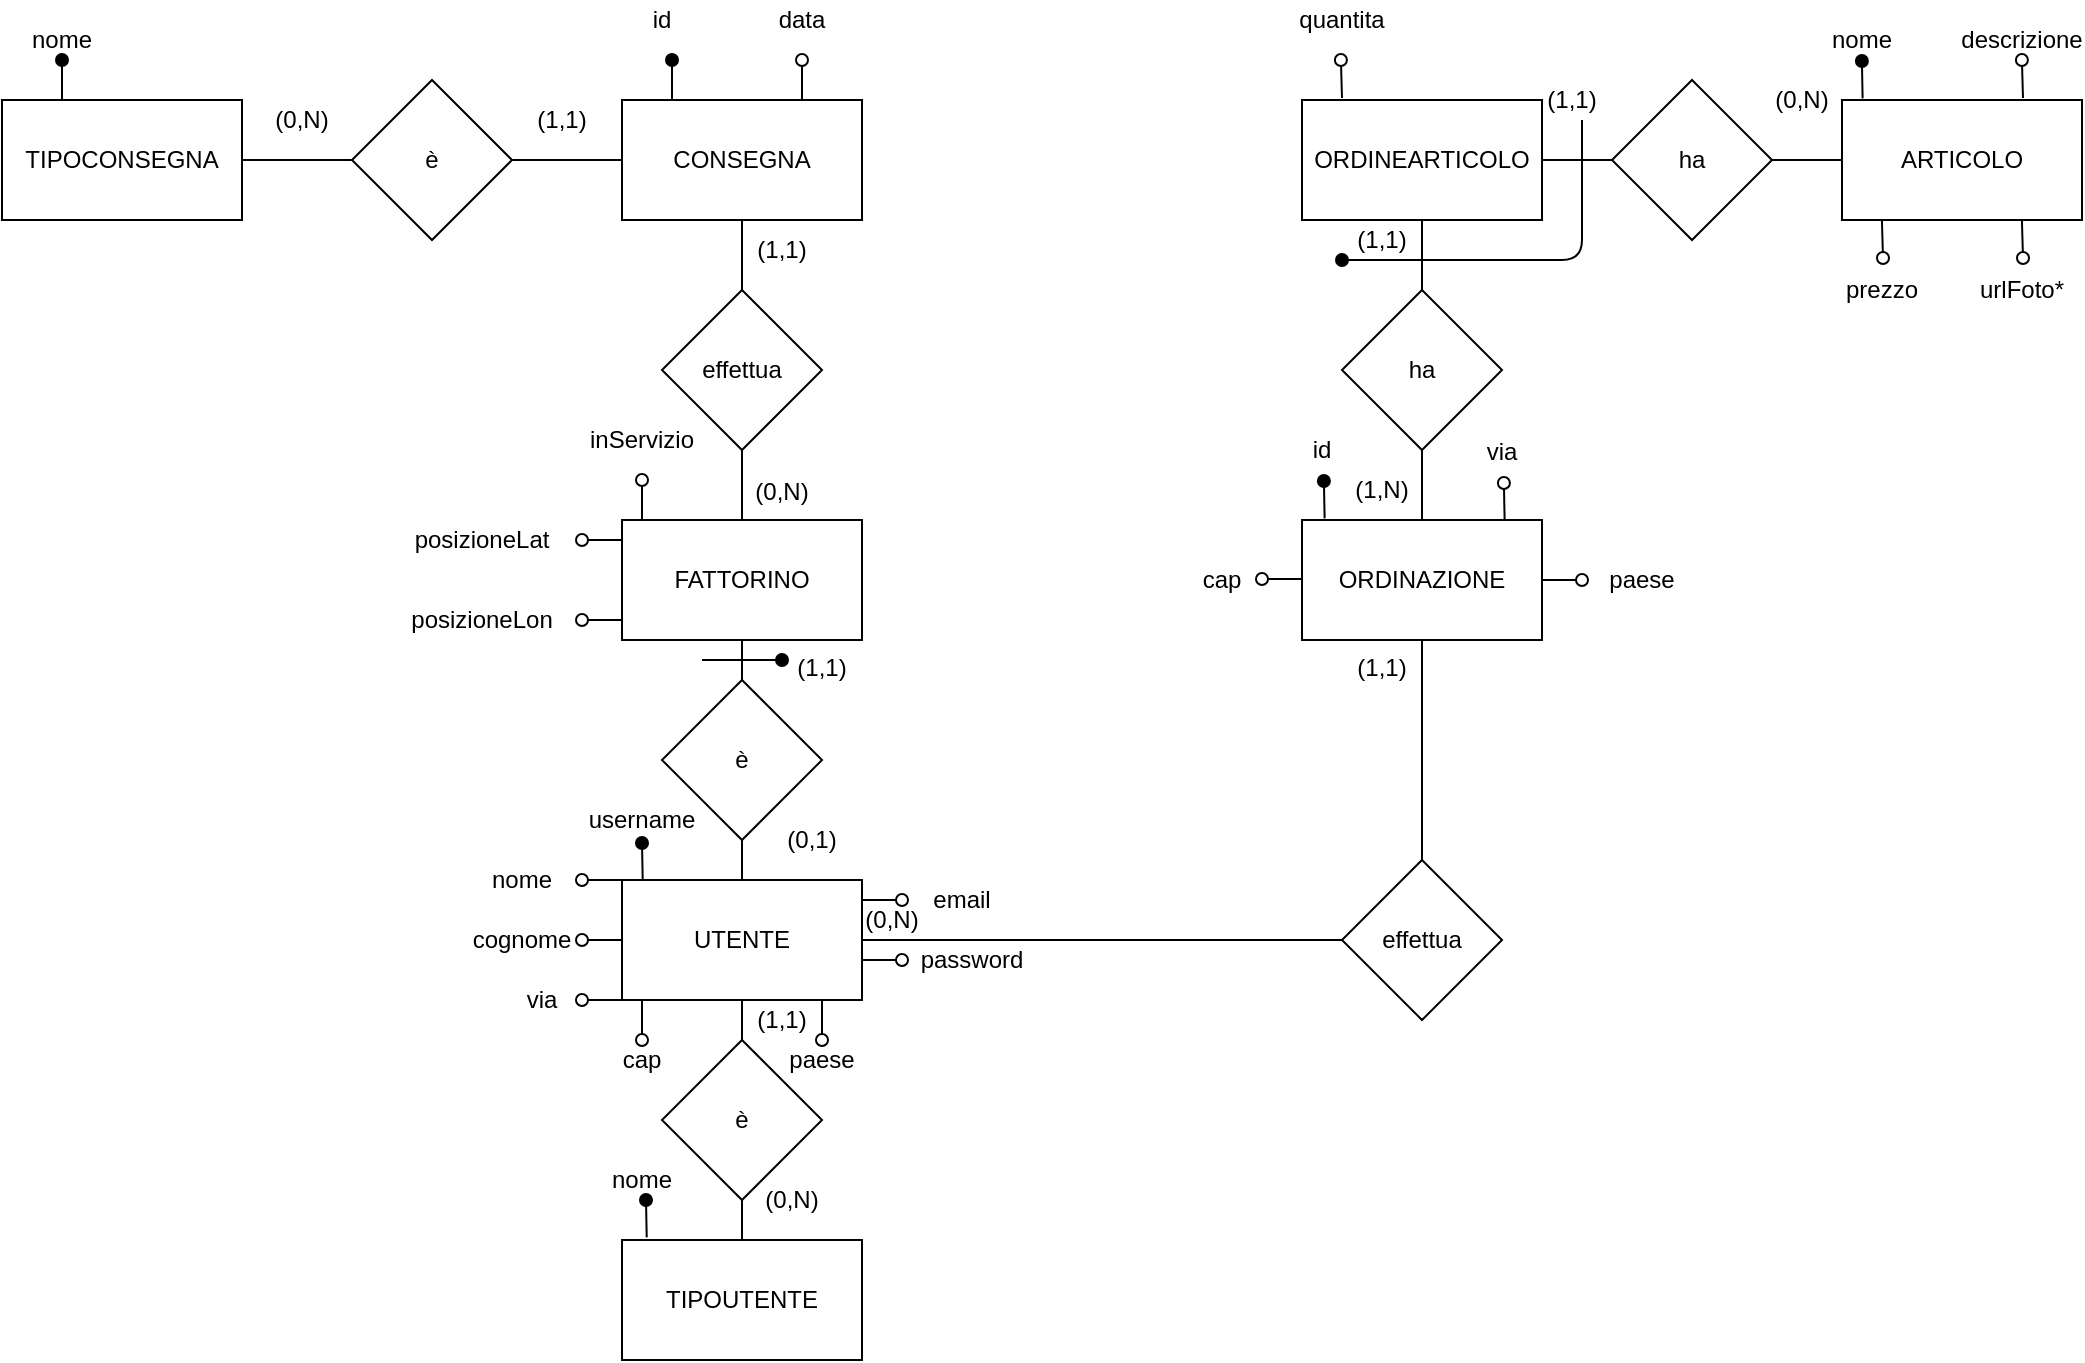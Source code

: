 <mxfile pages="1" version="11.2.8" type="device"><diagram id="e8JV9SumZmlisa8BqtZG" name="Page-1"><mxGraphModel dx="1051" dy="701" grid="0" gridSize="10" guides="1" tooltips="1" connect="1" arrows="1" fold="1" page="1" pageScale="1" pageWidth="1169" pageHeight="827" math="0" shadow="0"><root><mxCell id="0"/><mxCell id="1" parent="0"/><mxCell id="w5xRA0cr135hi8hFce6X-33" value="" style="edgeStyle=orthogonalEdgeStyle;rounded=0;orthogonalLoop=1;jettySize=auto;html=1;endArrow=none;endFill=0;" parent="1" source="w5xRA0cr135hi8hFce6X-1" target="w5xRA0cr135hi8hFce6X-10" edge="1"><mxGeometry relative="1" as="geometry"/></mxCell><mxCell id="w5xRA0cr135hi8hFce6X-1" value="FATTORINO" style="rounded=0;whiteSpace=wrap;html=1;" parent="1" vertex="1"><mxGeometry x="390" y="340" width="120" height="60" as="geometry"/></mxCell><mxCell id="w5xRA0cr135hi8hFce6X-25" value="" style="edgeStyle=orthogonalEdgeStyle;rounded=0;orthogonalLoop=1;jettySize=auto;html=1;endArrow=none;endFill=0;" parent="1" source="w5xRA0cr135hi8hFce6X-2" target="w5xRA0cr135hi8hFce6X-9" edge="1"><mxGeometry relative="1" as="geometry"/></mxCell><mxCell id="w5xRA0cr135hi8hFce6X-2" value="UTENTE" style="rounded=0;whiteSpace=wrap;html=1;" parent="1" vertex="1"><mxGeometry x="390" y="520" width="120" height="60" as="geometry"/></mxCell><mxCell id="w5xRA0cr135hi8hFce6X-26" value="" style="edgeStyle=orthogonalEdgeStyle;rounded=0;orthogonalLoop=1;jettySize=auto;html=1;endArrow=none;endFill=0;" parent="1" source="w5xRA0cr135hi8hFce6X-3" target="w5xRA0cr135hi8hFce6X-9" edge="1"><mxGeometry relative="1" as="geometry"/></mxCell><mxCell id="w5xRA0cr135hi8hFce6X-3" value="TIPOUTENTE" style="rounded=0;whiteSpace=wrap;html=1;" parent="1" vertex="1"><mxGeometry x="390" y="700" width="120" height="60" as="geometry"/></mxCell><mxCell id="w5xRA0cr135hi8hFce6X-34" value="" style="edgeStyle=orthogonalEdgeStyle;rounded=0;orthogonalLoop=1;jettySize=auto;html=1;endArrow=none;endFill=0;" parent="1" source="w5xRA0cr135hi8hFce6X-4" target="w5xRA0cr135hi8hFce6X-10" edge="1"><mxGeometry relative="1" as="geometry"/></mxCell><mxCell id="w5xRA0cr135hi8hFce6X-35" value="" style="edgeStyle=orthogonalEdgeStyle;rounded=0;orthogonalLoop=1;jettySize=auto;html=1;endArrow=none;endFill=0;" parent="1" source="w5xRA0cr135hi8hFce6X-4" target="w5xRA0cr135hi8hFce6X-14" edge="1"><mxGeometry relative="1" as="geometry"/></mxCell><mxCell id="w5xRA0cr135hi8hFce6X-4" value="CONSEGNA" style="rounded=0;whiteSpace=wrap;html=1;" parent="1" vertex="1"><mxGeometry x="390" y="130" width="120" height="60" as="geometry"/></mxCell><mxCell id="w5xRA0cr135hi8hFce6X-36" value="" style="edgeStyle=orthogonalEdgeStyle;rounded=0;orthogonalLoop=1;jettySize=auto;html=1;endArrow=none;endFill=0;" parent="1" source="w5xRA0cr135hi8hFce6X-5" target="w5xRA0cr135hi8hFce6X-14" edge="1"><mxGeometry relative="1" as="geometry"/></mxCell><mxCell id="w5xRA0cr135hi8hFce6X-5" value="TIPOCONSEGNA" style="rounded=0;whiteSpace=wrap;html=1;" parent="1" vertex="1"><mxGeometry x="80" y="130" width="120" height="60" as="geometry"/></mxCell><mxCell id="w5xRA0cr135hi8hFce6X-28" value="" style="edgeStyle=orthogonalEdgeStyle;rounded=0;orthogonalLoop=1;jettySize=auto;html=1;endArrow=none;endFill=0;" parent="1" source="w5xRA0cr135hi8hFce6X-6" target="w5xRA0cr135hi8hFce6X-12" edge="1"><mxGeometry relative="1" as="geometry"/></mxCell><mxCell id="w5xRA0cr135hi8hFce6X-29" value="" style="edgeStyle=orthogonalEdgeStyle;rounded=0;orthogonalLoop=1;jettySize=auto;html=1;endArrow=none;endFill=0;" parent="1" source="w5xRA0cr135hi8hFce6X-6" target="w5xRA0cr135hi8hFce6X-16" edge="1"><mxGeometry relative="1" as="geometry"/></mxCell><mxCell id="w5xRA0cr135hi8hFce6X-6" value="ORDINAZIONE" style="rounded=0;whiteSpace=wrap;html=1;" parent="1" vertex="1"><mxGeometry x="730" y="340" width="120" height="60" as="geometry"/></mxCell><mxCell id="w5xRA0cr135hi8hFce6X-30" value="" style="edgeStyle=orthogonalEdgeStyle;rounded=0;orthogonalLoop=1;jettySize=auto;html=1;endArrow=none;endFill=0;" parent="1" source="w5xRA0cr135hi8hFce6X-7" target="w5xRA0cr135hi8hFce6X-16" edge="1"><mxGeometry relative="1" as="geometry"/></mxCell><mxCell id="w5xRA0cr135hi8hFce6X-31" value="" style="edgeStyle=orthogonalEdgeStyle;rounded=0;orthogonalLoop=1;jettySize=auto;html=1;endArrow=none;endFill=0;" parent="1" source="w5xRA0cr135hi8hFce6X-7" target="w5xRA0cr135hi8hFce6X-11" edge="1"><mxGeometry relative="1" as="geometry"/></mxCell><mxCell id="w5xRA0cr135hi8hFce6X-7" value="ORDINEARTICOLO" style="rounded=0;whiteSpace=wrap;html=1;" parent="1" vertex="1"><mxGeometry x="730" y="130" width="120" height="60" as="geometry"/></mxCell><mxCell id="w5xRA0cr135hi8hFce6X-32" value="" style="edgeStyle=orthogonalEdgeStyle;rounded=0;orthogonalLoop=1;jettySize=auto;html=1;endArrow=none;endFill=0;" parent="1" source="w5xRA0cr135hi8hFce6X-8" target="w5xRA0cr135hi8hFce6X-11" edge="1"><mxGeometry relative="1" as="geometry"/></mxCell><mxCell id="w5xRA0cr135hi8hFce6X-8" value="ARTICOLO" style="rounded=0;whiteSpace=wrap;html=1;" parent="1" vertex="1"><mxGeometry x="1000" y="130" width="120" height="60" as="geometry"/></mxCell><mxCell id="w5xRA0cr135hi8hFce6X-9" value="è" style="rhombus;whiteSpace=wrap;html=1;" parent="1" vertex="1"><mxGeometry x="410" y="600" width="80" height="80" as="geometry"/></mxCell><mxCell id="w5xRA0cr135hi8hFce6X-10" value="effettua" style="rhombus;whiteSpace=wrap;html=1;" parent="1" vertex="1"><mxGeometry x="410" y="225" width="80" height="80" as="geometry"/></mxCell><mxCell id="w5xRA0cr135hi8hFce6X-11" value="ha" style="rhombus;whiteSpace=wrap;html=1;" parent="1" vertex="1"><mxGeometry x="885" y="120" width="80" height="80" as="geometry"/></mxCell><mxCell id="fCC6LNToatD7FCnjtCid-39" value="" style="edgeStyle=orthogonalEdgeStyle;rounded=0;orthogonalLoop=1;jettySize=auto;html=1;startArrow=none;startFill=0;endArrow=none;endFill=0;entryX=1;entryY=0.5;entryDx=0;entryDy=0;" edge="1" parent="1" source="w5xRA0cr135hi8hFce6X-12" target="w5xRA0cr135hi8hFce6X-2"><mxGeometry relative="1" as="geometry"><mxPoint x="670" y="550" as="targetPoint"/></mxGeometry></mxCell><mxCell id="w5xRA0cr135hi8hFce6X-12" value="effettua" style="rhombus;whiteSpace=wrap;html=1;" parent="1" vertex="1"><mxGeometry x="750" y="510" width="80" height="80" as="geometry"/></mxCell><mxCell id="w5xRA0cr135hi8hFce6X-14" value="è" style="rhombus;whiteSpace=wrap;html=1;" parent="1" vertex="1"><mxGeometry x="255" y="120" width="80" height="80" as="geometry"/></mxCell><mxCell id="w5xRA0cr135hi8hFce6X-17" value="" style="edgeStyle=orthogonalEdgeStyle;rounded=0;orthogonalLoop=1;jettySize=auto;html=1;endArrow=none;endFill=0;" parent="1" source="w5xRA0cr135hi8hFce6X-15" target="w5xRA0cr135hi8hFce6X-1" edge="1"><mxGeometry relative="1" as="geometry"/></mxCell><mxCell id="w5xRA0cr135hi8hFce6X-18" value="" style="edgeStyle=orthogonalEdgeStyle;rounded=0;orthogonalLoop=1;jettySize=auto;html=1;endArrow=none;endFill=0;" parent="1" source="w5xRA0cr135hi8hFce6X-15" target="w5xRA0cr135hi8hFce6X-2" edge="1"><mxGeometry relative="1" as="geometry"/></mxCell><mxCell id="w5xRA0cr135hi8hFce6X-15" value="è" style="rhombus;whiteSpace=wrap;html=1;" parent="1" vertex="1"><mxGeometry x="410" y="420" width="80" height="80" as="geometry"/></mxCell><mxCell id="w5xRA0cr135hi8hFce6X-16" value="ha" style="rhombus;whiteSpace=wrap;html=1;" parent="1" vertex="1"><mxGeometry x="750" y="225" width="80" height="80" as="geometry"/></mxCell><mxCell id="w5xRA0cr135hi8hFce6X-39" value="" style="endArrow=oval;html=1;endFill=1;exitX=0.25;exitY=0;exitDx=0;exitDy=0;" parent="1" source="w5xRA0cr135hi8hFce6X-5" edge="1"><mxGeometry width="50" height="50" relative="1" as="geometry"><mxPoint x="115" y="400" as="sourcePoint"/><mxPoint x="110" y="110" as="targetPoint"/></mxGeometry></mxCell><mxCell id="w5xRA0cr135hi8hFce6X-42" value="" style="endArrow=oval;html=1;endFill=1;" parent="1" edge="1"><mxGeometry width="50" height="50" relative="1" as="geometry"><mxPoint x="415" y="130" as="sourcePoint"/><mxPoint x="415" y="110" as="targetPoint"/><Array as="points"><mxPoint x="415" y="110"/></Array></mxGeometry></mxCell><mxCell id="w5xRA0cr135hi8hFce6X-43" value="" style="endArrow=oval;html=1;endFill=1;" parent="1" edge="1"><mxGeometry width="50" height="50" relative="1" as="geometry"><mxPoint x="430" y="410" as="sourcePoint"/><mxPoint x="470" y="410" as="targetPoint"/><Array as="points"/></mxGeometry></mxCell><mxCell id="fCC6LNToatD7FCnjtCid-1" value="" style="endArrow=none;html=1;entryX=0.103;entryY=-0.022;entryDx=0;entryDy=0;entryPerimeter=0;startArrow=oval;startFill=1;" edge="1" parent="1" target="w5xRA0cr135hi8hFce6X-3"><mxGeometry width="50" height="50" relative="1" as="geometry"><mxPoint x="402" y="680" as="sourcePoint"/><mxPoint x="360" y="630" as="targetPoint"/></mxGeometry></mxCell><mxCell id="fCC6LNToatD7FCnjtCid-2" value="" style="endArrow=none;html=1;entryX=0.103;entryY=-0.022;entryDx=0;entryDy=0;entryPerimeter=0;startArrow=oval;startFill=1;" edge="1" parent="1"><mxGeometry width="50" height="50" relative="1" as="geometry"><mxPoint x="400" y="501.5" as="sourcePoint"/><mxPoint x="400.36" y="520.18" as="targetPoint"/></mxGeometry></mxCell><mxCell id="fCC6LNToatD7FCnjtCid-3" value="" style="endArrow=none;html=1;entryX=0.103;entryY=-0.022;entryDx=0;entryDy=0;entryPerimeter=0;startArrow=oval;startFill=1;" edge="1" parent="1"><mxGeometry width="50" height="50" relative="1" as="geometry"><mxPoint x="740.952" y="320.5" as="sourcePoint"/><mxPoint x="741.312" y="339.18" as="targetPoint"/></mxGeometry></mxCell><mxCell id="fCC6LNToatD7FCnjtCid-4" value="" style="endArrow=oval;html=1;startArrow=none;startFill=0;endFill=1;entryX=0;entryY=1;entryDx=0;entryDy=0;entryPerimeter=0;" edge="1" parent="1" target="fCC6LNToatD7FCnjtCid-72"><mxGeometry width="50" height="50" relative="1" as="geometry"><mxPoint x="870" y="140" as="sourcePoint"/><mxPoint x="760" y="210" as="targetPoint"/><Array as="points"><mxPoint x="870" y="210"/></Array></mxGeometry></mxCell><mxCell id="fCC6LNToatD7FCnjtCid-5" value="" style="endArrow=none;html=1;entryX=0.103;entryY=-0.022;entryDx=0;entryDy=0;entryPerimeter=0;startArrow=oval;startFill=1;" edge="1" parent="1"><mxGeometry width="50" height="50" relative="1" as="geometry"><mxPoint x="1009.952" y="110.5" as="sourcePoint"/><mxPoint x="1010.312" y="129.18" as="targetPoint"/></mxGeometry></mxCell><mxCell id="fCC6LNToatD7FCnjtCid-6" value="nome" style="text;html=1;strokeColor=none;fillColor=none;align=center;verticalAlign=middle;whiteSpace=wrap;rounded=0;" vertex="1" parent="1"><mxGeometry x="90" y="90" width="40" height="20" as="geometry"/></mxCell><mxCell id="fCC6LNToatD7FCnjtCid-7" value="nome" style="text;html=1;strokeColor=none;fillColor=none;align=center;verticalAlign=middle;whiteSpace=wrap;rounded=0;" vertex="1" parent="1"><mxGeometry x="380" y="660" width="40" height="20" as="geometry"/></mxCell><mxCell id="fCC6LNToatD7FCnjtCid-8" value="id" style="text;html=1;strokeColor=none;fillColor=none;align=center;verticalAlign=middle;whiteSpace=wrap;rounded=0;" vertex="1" parent="1"><mxGeometry x="400" y="80" width="20" height="20" as="geometry"/></mxCell><mxCell id="fCC6LNToatD7FCnjtCid-9" value="" style="endArrow=oval;html=1;endFill=0;" edge="1" parent="1"><mxGeometry width="50" height="50" relative="1" as="geometry"><mxPoint x="480" y="130" as="sourcePoint"/><mxPoint x="480" y="110" as="targetPoint"/><Array as="points"><mxPoint x="480" y="110"/></Array></mxGeometry></mxCell><mxCell id="fCC6LNToatD7FCnjtCid-10" value="data" style="text;html=1;strokeColor=none;fillColor=none;align=center;verticalAlign=middle;whiteSpace=wrap;rounded=0;" vertex="1" parent="1"><mxGeometry x="460" y="80" width="40" height="20" as="geometry"/></mxCell><mxCell id="fCC6LNToatD7FCnjtCid-12" value="" style="endArrow=oval;html=1;endFill=0;" edge="1" parent="1"><mxGeometry width="50" height="50" relative="1" as="geometry"><mxPoint x="390" y="390" as="sourcePoint"/><mxPoint x="370" y="390" as="targetPoint"/><Array as="points"/></mxGeometry></mxCell><mxCell id="fCC6LNToatD7FCnjtCid-13" value="posizioneLon" style="text;html=1;strokeColor=none;fillColor=none;align=center;verticalAlign=middle;whiteSpace=wrap;rounded=0;" vertex="1" parent="1"><mxGeometry x="300" y="380" width="40" height="20" as="geometry"/></mxCell><mxCell id="fCC6LNToatD7FCnjtCid-15" value="" style="endArrow=oval;html=1;endFill=0;" edge="1" parent="1"><mxGeometry width="50" height="50" relative="1" as="geometry"><mxPoint x="390" y="350" as="sourcePoint"/><mxPoint x="370" y="350" as="targetPoint"/><Array as="points"/></mxGeometry></mxCell><mxCell id="fCC6LNToatD7FCnjtCid-16" value="posizioneLat" style="text;html=1;strokeColor=none;fillColor=none;align=center;verticalAlign=middle;whiteSpace=wrap;rounded=0;" vertex="1" parent="1"><mxGeometry x="300" y="340" width="40" height="20" as="geometry"/></mxCell><mxCell id="fCC6LNToatD7FCnjtCid-18" value="" style="endArrow=oval;html=1;endFill=0;" edge="1" parent="1"><mxGeometry width="50" height="50" relative="1" as="geometry"><mxPoint x="400" y="340" as="sourcePoint"/><mxPoint x="400" y="320" as="targetPoint"/><Array as="points"/></mxGeometry></mxCell><mxCell id="fCC6LNToatD7FCnjtCid-19" value="inServizio" style="text;html=1;strokeColor=none;fillColor=none;align=center;verticalAlign=middle;whiteSpace=wrap;rounded=0;" vertex="1" parent="1"><mxGeometry x="380" y="290" width="40" height="20" as="geometry"/></mxCell><mxCell id="fCC6LNToatD7FCnjtCid-20" value="username" style="text;html=1;strokeColor=none;fillColor=none;align=center;verticalAlign=middle;whiteSpace=wrap;rounded=0;" vertex="1" parent="1"><mxGeometry x="380" y="480" width="40" height="20" as="geometry"/></mxCell><mxCell id="fCC6LNToatD7FCnjtCid-22" value="" style="endArrow=none;html=1;startArrow=oval;startFill=0;endFill=0;" edge="1" parent="1"><mxGeometry width="50" height="50" relative="1" as="geometry"><mxPoint x="370" y="520" as="sourcePoint"/><mxPoint x="390" y="520" as="targetPoint"/></mxGeometry></mxCell><mxCell id="fCC6LNToatD7FCnjtCid-23" value="nome" style="text;html=1;strokeColor=none;fillColor=none;align=center;verticalAlign=middle;whiteSpace=wrap;rounded=0;" vertex="1" parent="1"><mxGeometry x="320" y="510" width="40" height="20" as="geometry"/></mxCell><mxCell id="fCC6LNToatD7FCnjtCid-24" value="" style="endArrow=none;html=1;startArrow=oval;startFill=0;endFill=0;" edge="1" parent="1"><mxGeometry width="50" height="50" relative="1" as="geometry"><mxPoint x="370" y="550" as="sourcePoint"/><mxPoint x="390" y="550" as="targetPoint"/></mxGeometry></mxCell><mxCell id="fCC6LNToatD7FCnjtCid-25" value="cognome" style="text;html=1;strokeColor=none;fillColor=none;align=center;verticalAlign=middle;whiteSpace=wrap;rounded=0;" vertex="1" parent="1"><mxGeometry x="320" y="540" width="40" height="20" as="geometry"/></mxCell><mxCell id="fCC6LNToatD7FCnjtCid-28" value="" style="endArrow=none;html=1;startArrow=oval;startFill=0;endFill=0;" edge="1" parent="1"><mxGeometry width="50" height="50" relative="1" as="geometry"><mxPoint x="370" y="580" as="sourcePoint"/><mxPoint x="390" y="580" as="targetPoint"/></mxGeometry></mxCell><mxCell id="fCC6LNToatD7FCnjtCid-29" value="via" style="text;html=1;strokeColor=none;fillColor=none;align=center;verticalAlign=middle;whiteSpace=wrap;rounded=0;" vertex="1" parent="1"><mxGeometry x="330" y="570" width="40" height="20" as="geometry"/></mxCell><mxCell id="fCC6LNToatD7FCnjtCid-30" value="" style="endArrow=none;html=1;startArrow=oval;startFill=0;endFill=0;" edge="1" parent="1"><mxGeometry width="50" height="50" relative="1" as="geometry"><mxPoint x="400" y="600" as="sourcePoint"/><mxPoint x="400" y="580" as="targetPoint"/></mxGeometry></mxCell><mxCell id="fCC6LNToatD7FCnjtCid-31" value="cap" style="text;html=1;strokeColor=none;fillColor=none;align=center;verticalAlign=middle;whiteSpace=wrap;rounded=0;" vertex="1" parent="1"><mxGeometry x="380" y="600" width="40" height="20" as="geometry"/></mxCell><mxCell id="fCC6LNToatD7FCnjtCid-32" value="" style="endArrow=none;html=1;startArrow=oval;startFill=0;endFill=0;" edge="1" parent="1"><mxGeometry width="50" height="50" relative="1" as="geometry"><mxPoint x="490" y="600" as="sourcePoint"/><mxPoint x="490" y="580" as="targetPoint"/></mxGeometry></mxCell><mxCell id="fCC6LNToatD7FCnjtCid-33" value="paese" style="text;html=1;strokeColor=none;fillColor=none;align=center;verticalAlign=middle;whiteSpace=wrap;rounded=0;" vertex="1" parent="1"><mxGeometry x="470" y="600" width="40" height="20" as="geometry"/></mxCell><mxCell id="fCC6LNToatD7FCnjtCid-34" value="" style="endArrow=oval;html=1;startArrow=none;startFill=0;endFill=0;" edge="1" parent="1"><mxGeometry width="50" height="50" relative="1" as="geometry"><mxPoint x="510" y="530" as="sourcePoint"/><mxPoint x="530" y="530" as="targetPoint"/></mxGeometry></mxCell><mxCell id="fCC6LNToatD7FCnjtCid-35" value="email" style="text;html=1;strokeColor=none;fillColor=none;align=center;verticalAlign=middle;whiteSpace=wrap;rounded=0;" vertex="1" parent="1"><mxGeometry x="540" y="520" width="40" height="20" as="geometry"/></mxCell><mxCell id="fCC6LNToatD7FCnjtCid-36" value="" style="endArrow=oval;html=1;startArrow=none;startFill=0;endFill=0;" edge="1" parent="1"><mxGeometry width="50" height="50" relative="1" as="geometry"><mxPoint x="510" y="560" as="sourcePoint"/><mxPoint x="530" y="560" as="targetPoint"/></mxGeometry></mxCell><mxCell id="fCC6LNToatD7FCnjtCid-37" value="password" style="text;html=1;strokeColor=none;fillColor=none;align=center;verticalAlign=middle;whiteSpace=wrap;rounded=0;" vertex="1" parent="1"><mxGeometry x="544.5" y="550" width="40" height="20" as="geometry"/></mxCell><mxCell id="fCC6LNToatD7FCnjtCid-40" value="id" style="text;html=1;strokeColor=none;fillColor=none;align=center;verticalAlign=middle;whiteSpace=wrap;rounded=0;" vertex="1" parent="1"><mxGeometry x="720" y="295" width="40" height="20" as="geometry"/></mxCell><mxCell id="fCC6LNToatD7FCnjtCid-41" value="" style="endArrow=none;html=1;entryX=0.103;entryY=-0.022;entryDx=0;entryDy=0;entryPerimeter=0;startArrow=oval;startFill=0;" edge="1" parent="1"><mxGeometry width="50" height="50" relative="1" as="geometry"><mxPoint x="830.952" y="321.5" as="sourcePoint"/><mxPoint x="831.312" y="340.18" as="targetPoint"/></mxGeometry></mxCell><mxCell id="fCC6LNToatD7FCnjtCid-42" value="via" style="text;html=1;strokeColor=none;fillColor=none;align=center;verticalAlign=middle;whiteSpace=wrap;rounded=0;" vertex="1" parent="1"><mxGeometry x="810" y="296" width="40" height="20" as="geometry"/></mxCell><mxCell id="fCC6LNToatD7FCnjtCid-43" value="" style="endArrow=none;html=1;startArrow=oval;startFill=0;entryX=1;entryY=0.5;entryDx=0;entryDy=0;" edge="1" parent="1" target="w5xRA0cr135hi8hFce6X-6"><mxGeometry width="50" height="50" relative="1" as="geometry"><mxPoint x="870" y="370" as="sourcePoint"/><mxPoint x="853" y="371" as="targetPoint"/></mxGeometry></mxCell><mxCell id="fCC6LNToatD7FCnjtCid-44" value="paese" style="text;html=1;strokeColor=none;fillColor=none;align=center;verticalAlign=middle;whiteSpace=wrap;rounded=0;" vertex="1" parent="1"><mxGeometry x="880" y="360" width="40" height="20" as="geometry"/></mxCell><mxCell id="fCC6LNToatD7FCnjtCid-47" value="" style="endArrow=oval;html=1;startArrow=none;startFill=0;entryX=1;entryY=0.5;entryDx=0;entryDy=0;endFill=0;" edge="1" parent="1"><mxGeometry width="50" height="50" relative="1" as="geometry"><mxPoint x="730" y="369.5" as="sourcePoint"/><mxPoint x="710" y="369.5" as="targetPoint"/></mxGeometry></mxCell><mxCell id="fCC6LNToatD7FCnjtCid-48" value="cap" style="text;html=1;strokeColor=none;fillColor=none;align=center;verticalAlign=middle;whiteSpace=wrap;rounded=0;" vertex="1" parent="1"><mxGeometry x="670" y="360" width="40" height="20" as="geometry"/></mxCell><mxCell id="fCC6LNToatD7FCnjtCid-49" value="" style="endArrow=none;html=1;startArrow=oval;startFill=0;" edge="1" parent="1"><mxGeometry width="50" height="50" relative="1" as="geometry"><mxPoint x="749.452" y="110" as="sourcePoint"/><mxPoint x="750" y="129" as="targetPoint"/></mxGeometry></mxCell><mxCell id="fCC6LNToatD7FCnjtCid-50" value="quantita" style="text;html=1;strokeColor=none;fillColor=none;align=center;verticalAlign=middle;whiteSpace=wrap;rounded=0;" vertex="1" parent="1"><mxGeometry x="730" y="80" width="40" height="20" as="geometry"/></mxCell><mxCell id="fCC6LNToatD7FCnjtCid-51" value="nome" style="text;html=1;strokeColor=none;fillColor=none;align=center;verticalAlign=middle;whiteSpace=wrap;rounded=0;" vertex="1" parent="1"><mxGeometry x="990" y="90" width="40" height="20" as="geometry"/></mxCell><mxCell id="fCC6LNToatD7FCnjtCid-52" value="" style="endArrow=none;html=1;startArrow=oval;startFill=0;" edge="1" parent="1"><mxGeometry width="50" height="50" relative="1" as="geometry"><mxPoint x="1089.952" y="110" as="sourcePoint"/><mxPoint x="1090.5" y="129" as="targetPoint"/></mxGeometry></mxCell><mxCell id="fCC6LNToatD7FCnjtCid-54" value="" style="endArrow=oval;html=1;startArrow=none;startFill=0;endFill=0;" edge="1" parent="1"><mxGeometry width="50" height="50" relative="1" as="geometry"><mxPoint x="1019.952" y="190" as="sourcePoint"/><mxPoint x="1020.5" y="209" as="targetPoint"/></mxGeometry></mxCell><mxCell id="fCC6LNToatD7FCnjtCid-55" value="" style="endArrow=oval;html=1;startArrow=none;startFill=0;endFill=0;" edge="1" parent="1"><mxGeometry width="50" height="50" relative="1" as="geometry"><mxPoint x="1089.952" y="190" as="sourcePoint"/><mxPoint x="1090.5" y="209" as="targetPoint"/></mxGeometry></mxCell><mxCell id="fCC6LNToatD7FCnjtCid-56" value="descrizione" style="text;html=1;strokeColor=none;fillColor=none;align=center;verticalAlign=middle;whiteSpace=wrap;rounded=0;" vertex="1" parent="1"><mxGeometry x="1070" y="90" width="40" height="20" as="geometry"/></mxCell><mxCell id="fCC6LNToatD7FCnjtCid-57" value="prezzo" style="text;html=1;strokeColor=none;fillColor=none;align=center;verticalAlign=middle;whiteSpace=wrap;rounded=0;" vertex="1" parent="1"><mxGeometry x="1000" y="215" width="40" height="20" as="geometry"/></mxCell><mxCell id="fCC6LNToatD7FCnjtCid-58" value="urlFoto*" style="text;html=1;strokeColor=none;fillColor=none;align=center;verticalAlign=middle;whiteSpace=wrap;rounded=0;" vertex="1" parent="1"><mxGeometry x="1070" y="215" width="40" height="20" as="geometry"/></mxCell><mxCell id="fCC6LNToatD7FCnjtCid-59" value="(0,N)" style="text;html=1;strokeColor=none;fillColor=none;align=center;verticalAlign=middle;whiteSpace=wrap;rounded=0;" vertex="1" parent="1"><mxGeometry x="210" y="130" width="40" height="20" as="geometry"/></mxCell><mxCell id="fCC6LNToatD7FCnjtCid-60" value="(1,1)" style="text;html=1;strokeColor=none;fillColor=none;align=center;verticalAlign=middle;whiteSpace=wrap;rounded=0;" vertex="1" parent="1"><mxGeometry x="340" y="130" width="40" height="20" as="geometry"/></mxCell><mxCell id="fCC6LNToatD7FCnjtCid-61" value="(1,1)" style="text;html=1;strokeColor=none;fillColor=none;align=center;verticalAlign=middle;whiteSpace=wrap;rounded=0;" vertex="1" parent="1"><mxGeometry x="450" y="195" width="40" height="20" as="geometry"/></mxCell><mxCell id="fCC6LNToatD7FCnjtCid-62" value="(0,N)" style="text;html=1;strokeColor=none;fillColor=none;align=center;verticalAlign=middle;whiteSpace=wrap;rounded=0;" vertex="1" parent="1"><mxGeometry x="450" y="316" width="40" height="20" as="geometry"/></mxCell><mxCell id="fCC6LNToatD7FCnjtCid-63" value="(1,1)" style="text;html=1;strokeColor=none;fillColor=none;align=center;verticalAlign=middle;whiteSpace=wrap;rounded=0;" vertex="1" parent="1"><mxGeometry x="470" y="403.5" width="40" height="20" as="geometry"/></mxCell><mxCell id="fCC6LNToatD7FCnjtCid-64" value="(0,1)" style="text;html=1;strokeColor=none;fillColor=none;align=center;verticalAlign=middle;whiteSpace=wrap;rounded=0;" vertex="1" parent="1"><mxGeometry x="464.5" y="490" width="40" height="20" as="geometry"/></mxCell><mxCell id="fCC6LNToatD7FCnjtCid-65" value="(0,N)" style="text;html=1;strokeColor=none;fillColor=none;align=center;verticalAlign=middle;whiteSpace=wrap;rounded=0;" vertex="1" parent="1"><mxGeometry x="454.5" y="670" width="40" height="20" as="geometry"/></mxCell><mxCell id="fCC6LNToatD7FCnjtCid-66" value="(1,1)" style="text;html=1;strokeColor=none;fillColor=none;align=center;verticalAlign=middle;whiteSpace=wrap;rounded=0;" vertex="1" parent="1"><mxGeometry x="450" y="580" width="40" height="20" as="geometry"/></mxCell><mxCell id="fCC6LNToatD7FCnjtCid-67" value="(1,1)" style="text;html=1;strokeColor=none;fillColor=none;align=center;verticalAlign=middle;whiteSpace=wrap;rounded=0;" vertex="1" parent="1"><mxGeometry x="750" y="403.5" width="40" height="20" as="geometry"/></mxCell><mxCell id="fCC6LNToatD7FCnjtCid-68" value="(0,N)" style="text;html=1;strokeColor=none;fillColor=none;align=center;verticalAlign=middle;whiteSpace=wrap;rounded=0;" vertex="1" parent="1"><mxGeometry x="504.5" y="530" width="40" height="20" as="geometry"/></mxCell><mxCell id="fCC6LNToatD7FCnjtCid-69" value="(1,N)" style="text;html=1;strokeColor=none;fillColor=none;align=center;verticalAlign=middle;whiteSpace=wrap;rounded=0;" vertex="1" parent="1"><mxGeometry x="750" y="315" width="40" height="20" as="geometry"/></mxCell><mxCell id="fCC6LNToatD7FCnjtCid-72" value="(1,1)" style="text;html=1;strokeColor=none;fillColor=none;align=center;verticalAlign=middle;whiteSpace=wrap;rounded=0;" vertex="1" parent="1"><mxGeometry x="750" y="190" width="40" height="20" as="geometry"/></mxCell><mxCell id="fCC6LNToatD7FCnjtCid-73" value="(1,1)" style="text;html=1;strokeColor=none;fillColor=none;align=center;verticalAlign=middle;whiteSpace=wrap;rounded=0;" vertex="1" parent="1"><mxGeometry x="845" y="120" width="40" height="20" as="geometry"/></mxCell><mxCell id="fCC6LNToatD7FCnjtCid-74" value="(0,N)" style="text;html=1;strokeColor=none;fillColor=none;align=center;verticalAlign=middle;whiteSpace=wrap;rounded=0;" vertex="1" parent="1"><mxGeometry x="960" y="120" width="40" height="20" as="geometry"/></mxCell></root></mxGraphModel></diagram></mxfile>